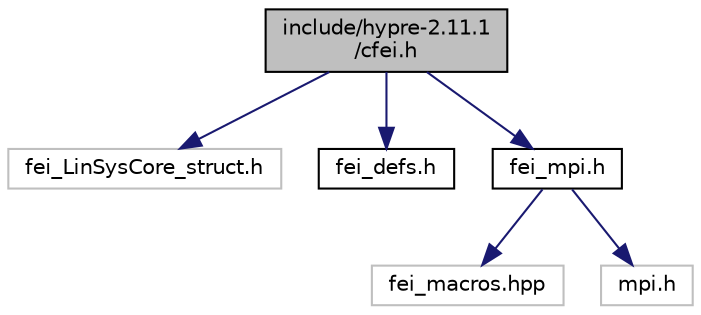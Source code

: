 digraph "include/hypre-2.11.1/cfei.h"
{
 // LATEX_PDF_SIZE
  edge [fontname="Helvetica",fontsize="10",labelfontname="Helvetica",labelfontsize="10"];
  node [fontname="Helvetica",fontsize="10",shape=record];
  Node1 [label="include/hypre-2.11.1\l/cfei.h",height=0.2,width=0.4,color="black", fillcolor="grey75", style="filled", fontcolor="black",tooltip=" "];
  Node1 -> Node2 [color="midnightblue",fontsize="10",style="solid",fontname="Helvetica"];
  Node2 [label="fei_LinSysCore_struct.h",height=0.2,width=0.4,color="grey75", fillcolor="white", style="filled",tooltip=" "];
  Node1 -> Node3 [color="midnightblue",fontsize="10",style="solid",fontname="Helvetica"];
  Node3 [label="fei_defs.h",height=0.2,width=0.4,color="black", fillcolor="white", style="filled",URL="$fei__defs_8h.html",tooltip=" "];
  Node1 -> Node4 [color="midnightblue",fontsize="10",style="solid",fontname="Helvetica"];
  Node4 [label="fei_mpi.h",height=0.2,width=0.4,color="black", fillcolor="white", style="filled",URL="$fei__mpi_8h.html",tooltip=" "];
  Node4 -> Node5 [color="midnightblue",fontsize="10",style="solid",fontname="Helvetica"];
  Node5 [label="fei_macros.hpp",height=0.2,width=0.4,color="grey75", fillcolor="white", style="filled",tooltip=" "];
  Node4 -> Node6 [color="midnightblue",fontsize="10",style="solid",fontname="Helvetica"];
  Node6 [label="mpi.h",height=0.2,width=0.4,color="grey75", fillcolor="white", style="filled",tooltip=" "];
}
